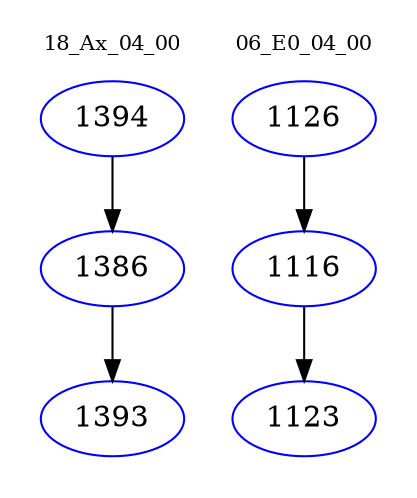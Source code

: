 digraph{
subgraph cluster_0 {
color = white
label = "18_Ax_04_00";
fontsize=10;
T0_1394 [label="1394", color="blue"]
T0_1394 -> T0_1386 [color="black"]
T0_1386 [label="1386", color="blue"]
T0_1386 -> T0_1393 [color="black"]
T0_1393 [label="1393", color="blue"]
}
subgraph cluster_1 {
color = white
label = "06_E0_04_00";
fontsize=10;
T1_1126 [label="1126", color="blue"]
T1_1126 -> T1_1116 [color="black"]
T1_1116 [label="1116", color="blue"]
T1_1116 -> T1_1123 [color="black"]
T1_1123 [label="1123", color="blue"]
}
}
